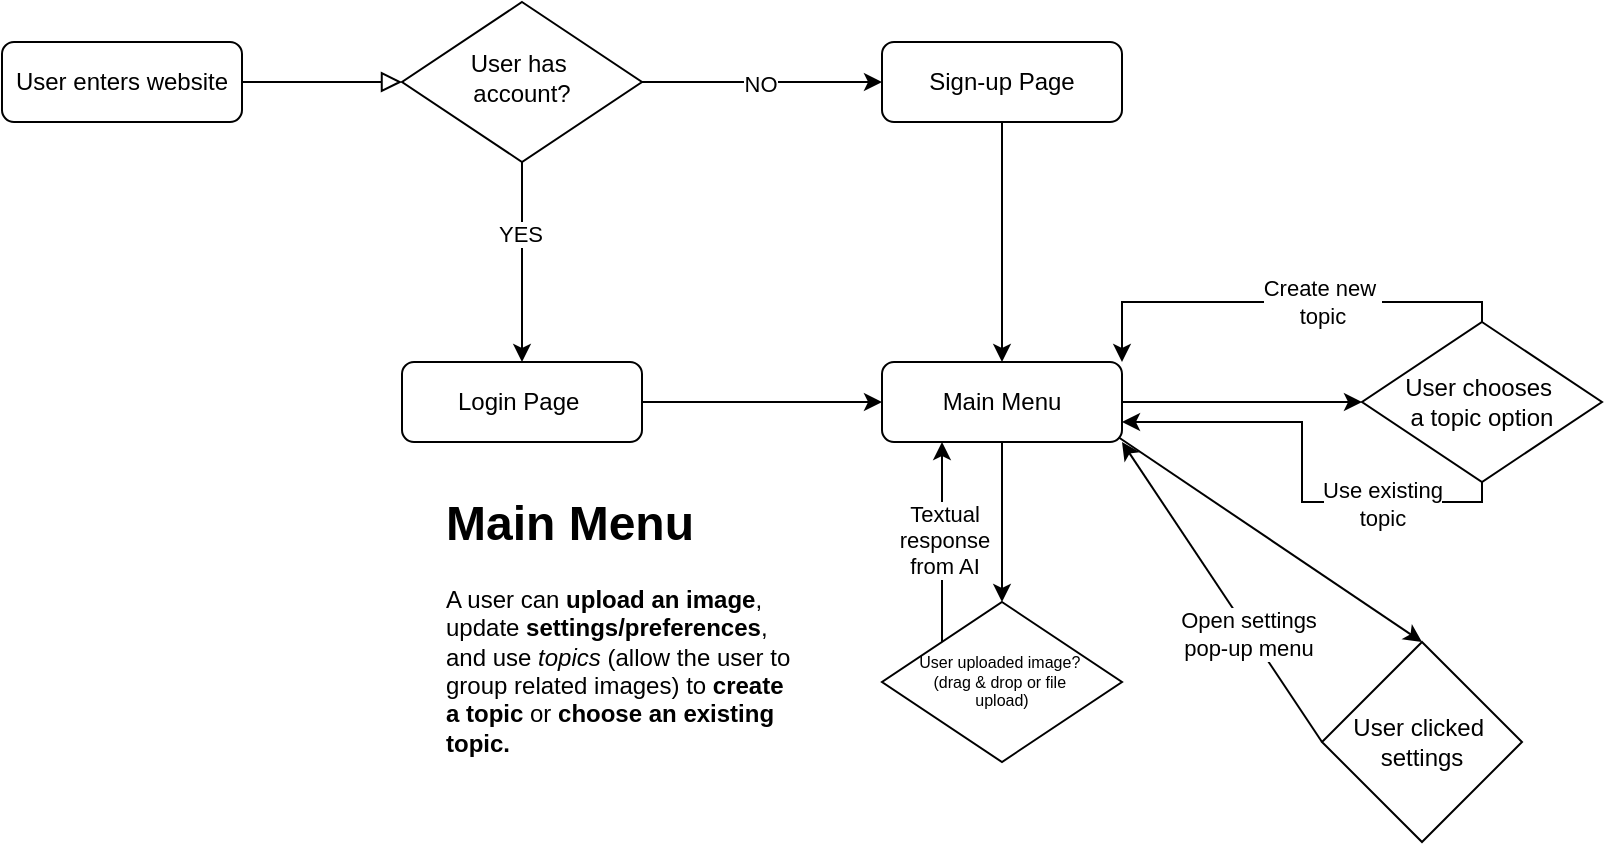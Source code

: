 <mxfile version="24.8.3">
  <diagram id="C5RBs43oDa-KdzZeNtuy" name="Page-1">
    <mxGraphModel dx="1383" dy="875" grid="1" gridSize="10" guides="1" tooltips="1" connect="1" arrows="1" fold="1" page="1" pageScale="1" pageWidth="1169" pageHeight="827" math="0" shadow="0">
      <root>
        <mxCell id="WIyWlLk6GJQsqaUBKTNV-0" />
        <mxCell id="WIyWlLk6GJQsqaUBKTNV-1" parent="WIyWlLk6GJQsqaUBKTNV-0" />
        <mxCell id="WIyWlLk6GJQsqaUBKTNV-2" value="" style="rounded=0;html=1;jettySize=auto;orthogonalLoop=1;fontSize=11;endArrow=block;endFill=0;endSize=8;strokeWidth=1;shadow=0;labelBackgroundColor=none;edgeStyle=orthogonalEdgeStyle;" parent="WIyWlLk6GJQsqaUBKTNV-1" source="WIyWlLk6GJQsqaUBKTNV-3" target="WIyWlLk6GJQsqaUBKTNV-6" edge="1">
          <mxGeometry relative="1" as="geometry" />
        </mxCell>
        <mxCell id="WIyWlLk6GJQsqaUBKTNV-3" value="User enters website" style="rounded=1;whiteSpace=wrap;html=1;fontSize=12;glass=0;strokeWidth=1;shadow=0;" parent="WIyWlLk6GJQsqaUBKTNV-1" vertex="1">
          <mxGeometry x="40" y="40" width="120" height="40" as="geometry" />
        </mxCell>
        <mxCell id="Z8JdDsdsCKOW6VMBap8z-0" style="edgeStyle=orthogonalEdgeStyle;rounded=0;orthogonalLoop=1;jettySize=auto;html=1;entryX=0.5;entryY=0;entryDx=0;entryDy=0;" edge="1" parent="WIyWlLk6GJQsqaUBKTNV-1" source="WIyWlLk6GJQsqaUBKTNV-6" target="Z8JdDsdsCKOW6VMBap8z-6">
          <mxGeometry relative="1" as="geometry">
            <mxPoint x="290" y="200" as="targetPoint" />
          </mxGeometry>
        </mxCell>
        <mxCell id="Z8JdDsdsCKOW6VMBap8z-2" value="YES" style="edgeLabel;html=1;align=center;verticalAlign=middle;resizable=0;points=[];" vertex="1" connectable="0" parent="Z8JdDsdsCKOW6VMBap8z-0">
          <mxGeometry x="-0.28" y="-1" relative="1" as="geometry">
            <mxPoint as="offset" />
          </mxGeometry>
        </mxCell>
        <mxCell id="Z8JdDsdsCKOW6VMBap8z-4" style="edgeStyle=orthogonalEdgeStyle;rounded=0;orthogonalLoop=1;jettySize=auto;html=1;entryX=0;entryY=0.5;entryDx=0;entryDy=0;" edge="1" parent="WIyWlLk6GJQsqaUBKTNV-1" source="WIyWlLk6GJQsqaUBKTNV-6" target="Z8JdDsdsCKOW6VMBap8z-7">
          <mxGeometry relative="1" as="geometry">
            <mxPoint x="480" y="60" as="targetPoint" />
          </mxGeometry>
        </mxCell>
        <mxCell id="Z8JdDsdsCKOW6VMBap8z-5" value="NO" style="edgeLabel;html=1;align=center;verticalAlign=middle;resizable=0;points=[];" vertex="1" connectable="0" parent="Z8JdDsdsCKOW6VMBap8z-4">
          <mxGeometry x="-0.029" y="-1" relative="1" as="geometry">
            <mxPoint as="offset" />
          </mxGeometry>
        </mxCell>
        <mxCell id="WIyWlLk6GJQsqaUBKTNV-6" value="User has&amp;nbsp;&lt;div&gt;account?&lt;/div&gt;" style="rhombus;whiteSpace=wrap;html=1;shadow=0;fontFamily=Helvetica;fontSize=12;align=center;strokeWidth=1;spacing=6;spacingTop=-4;" parent="WIyWlLk6GJQsqaUBKTNV-1" vertex="1">
          <mxGeometry x="240" y="20" width="120" height="80" as="geometry" />
        </mxCell>
        <mxCell id="Z8JdDsdsCKOW6VMBap8z-9" style="edgeStyle=orthogonalEdgeStyle;rounded=0;orthogonalLoop=1;jettySize=auto;html=1;entryX=0;entryY=0.5;entryDx=0;entryDy=0;" edge="1" parent="WIyWlLk6GJQsqaUBKTNV-1" source="Z8JdDsdsCKOW6VMBap8z-6" target="Z8JdDsdsCKOW6VMBap8z-8">
          <mxGeometry relative="1" as="geometry" />
        </mxCell>
        <mxCell id="Z8JdDsdsCKOW6VMBap8z-6" value="Login Page&amp;nbsp;" style="rounded=1;whiteSpace=wrap;html=1;" vertex="1" parent="WIyWlLk6GJQsqaUBKTNV-1">
          <mxGeometry x="240" y="200" width="120" height="40" as="geometry" />
        </mxCell>
        <mxCell id="Z8JdDsdsCKOW6VMBap8z-10" style="edgeStyle=orthogonalEdgeStyle;rounded=0;orthogonalLoop=1;jettySize=auto;html=1;entryX=0.5;entryY=0;entryDx=0;entryDy=0;" edge="1" parent="WIyWlLk6GJQsqaUBKTNV-1" source="Z8JdDsdsCKOW6VMBap8z-7" target="Z8JdDsdsCKOW6VMBap8z-8">
          <mxGeometry relative="1" as="geometry" />
        </mxCell>
        <mxCell id="Z8JdDsdsCKOW6VMBap8z-7" value="Sign-up Page" style="rounded=1;whiteSpace=wrap;html=1;" vertex="1" parent="WIyWlLk6GJQsqaUBKTNV-1">
          <mxGeometry x="480" y="40" width="120" height="40" as="geometry" />
        </mxCell>
        <mxCell id="Z8JdDsdsCKOW6VMBap8z-17" style="edgeStyle=orthogonalEdgeStyle;rounded=0;orthogonalLoop=1;jettySize=auto;html=1;entryX=0;entryY=0.5;entryDx=0;entryDy=0;" edge="1" parent="WIyWlLk6GJQsqaUBKTNV-1" source="Z8JdDsdsCKOW6VMBap8z-8" target="Z8JdDsdsCKOW6VMBap8z-24">
          <mxGeometry relative="1" as="geometry">
            <mxPoint x="720" y="220" as="targetPoint" />
          </mxGeometry>
        </mxCell>
        <mxCell id="Z8JdDsdsCKOW6VMBap8z-19" style="edgeStyle=orthogonalEdgeStyle;rounded=0;orthogonalLoop=1;jettySize=auto;html=1;entryX=0.5;entryY=0;entryDx=0;entryDy=0;" edge="1" parent="WIyWlLk6GJQsqaUBKTNV-1" source="Z8JdDsdsCKOW6VMBap8z-8" target="Z8JdDsdsCKOW6VMBap8z-16">
          <mxGeometry relative="1" as="geometry">
            <mxPoint x="540" y="360" as="targetPoint" />
          </mxGeometry>
        </mxCell>
        <mxCell id="Z8JdDsdsCKOW6VMBap8z-8" value="Main Menu" style="rounded=1;whiteSpace=wrap;html=1;" vertex="1" parent="WIyWlLk6GJQsqaUBKTNV-1">
          <mxGeometry x="480" y="200" width="120" height="40" as="geometry" />
        </mxCell>
        <mxCell id="Z8JdDsdsCKOW6VMBap8z-15" value="&lt;h1 style=&quot;margin-top: 0px;&quot;&gt;Main Menu&lt;/h1&gt;&lt;div&gt;&lt;span style=&quot;background-color: initial;&quot;&gt;A user can &lt;b&gt;upload an image&lt;/b&gt;, update &lt;b&gt;s&lt;/b&gt;&lt;/span&gt;&lt;span style=&quot;background-color: initial;&quot;&gt;&lt;b&gt;ettings/preferences&lt;/b&gt;, and use &lt;i&gt;topics&lt;/i&gt; (&lt;/span&gt;&lt;span style=&quot;background-color: initial;&quot;&gt;allow the user to group related images) to &lt;b&gt;create a topic&lt;/b&gt; or &lt;b&gt;choose an existing topic.&lt;/b&gt;&lt;/span&gt;&lt;/div&gt;&lt;div&gt;&lt;span style=&quot;white-space: pre;&quot;&gt;&#x9;&lt;/span&gt;&lt;br&gt;&lt;/div&gt;" style="text;html=1;whiteSpace=wrap;overflow=hidden;rounded=0;" vertex="1" parent="WIyWlLk6GJQsqaUBKTNV-1">
          <mxGeometry x="260" y="260" width="180" height="150" as="geometry" />
        </mxCell>
        <mxCell id="Z8JdDsdsCKOW6VMBap8z-40" style="edgeStyle=orthogonalEdgeStyle;rounded=0;orthogonalLoop=1;jettySize=auto;html=1;exitX=0;exitY=0;exitDx=0;exitDy=0;entryX=0.25;entryY=1;entryDx=0;entryDy=0;" edge="1" parent="WIyWlLk6GJQsqaUBKTNV-1" source="Z8JdDsdsCKOW6VMBap8z-16" target="Z8JdDsdsCKOW6VMBap8z-8">
          <mxGeometry relative="1" as="geometry" />
        </mxCell>
        <mxCell id="Z8JdDsdsCKOW6VMBap8z-41" value="Textual&lt;div&gt;response&lt;/div&gt;&lt;div&gt;from AI&lt;/div&gt;" style="edgeLabel;html=1;align=center;verticalAlign=middle;resizable=0;points=[];" vertex="1" connectable="0" parent="Z8JdDsdsCKOW6VMBap8z-40">
          <mxGeometry x="0.029" y="-1" relative="1" as="geometry">
            <mxPoint as="offset" />
          </mxGeometry>
        </mxCell>
        <mxCell id="Z8JdDsdsCKOW6VMBap8z-16" value="&lt;font style=&quot;font-size: 8px;&quot;&gt;User uploaded image?&amp;nbsp;&lt;/font&gt;&lt;div style=&quot;&quot;&gt;&lt;font style=&quot;font-size: 8px;&quot;&gt;(drag&amp;nbsp;&lt;span style=&quot;background-color: initial;&quot;&gt;&amp;amp; drop or file&amp;nbsp;&lt;/span&gt;&lt;/font&gt;&lt;/div&gt;&lt;div style=&quot;&quot;&gt;&lt;span style=&quot;background-color: initial;&quot;&gt;&lt;font style=&quot;font-size: 8px;&quot;&gt;upload)&lt;/font&gt;&lt;/span&gt;&lt;/div&gt;" style="rhombus;whiteSpace=wrap;html=1;fontSize=8;" vertex="1" parent="WIyWlLk6GJQsqaUBKTNV-1">
          <mxGeometry x="480" y="320" width="120" height="80" as="geometry" />
        </mxCell>
        <mxCell id="Z8JdDsdsCKOW6VMBap8z-18" value="" style="endArrow=classic;html=1;rounded=0;exitX=0.987;exitY=0.944;exitDx=0;exitDy=0;exitPerimeter=0;entryX=0.5;entryY=0;entryDx=0;entryDy=0;" edge="1" parent="WIyWlLk6GJQsqaUBKTNV-1" source="Z8JdDsdsCKOW6VMBap8z-8" target="Z8JdDsdsCKOW6VMBap8z-23">
          <mxGeometry width="50" height="50" relative="1" as="geometry">
            <mxPoint x="690" y="370" as="sourcePoint" />
            <mxPoint x="720" y="360" as="targetPoint" />
          </mxGeometry>
        </mxCell>
        <mxCell id="Z8JdDsdsCKOW6VMBap8z-23" value="&lt;font style=&quot;font-size: 12px;&quot;&gt;User clicked&amp;nbsp;&lt;/font&gt;&lt;div&gt;&lt;font style=&quot;font-size: 12px;&quot;&gt;&lt;span style=&quot;background-color: initial;&quot;&gt;settings&lt;/span&gt;&lt;/font&gt;&lt;/div&gt;" style="rhombus;whiteSpace=wrap;html=1;" vertex="1" parent="WIyWlLk6GJQsqaUBKTNV-1">
          <mxGeometry x="700" y="340" width="100" height="100" as="geometry" />
        </mxCell>
        <mxCell id="Z8JdDsdsCKOW6VMBap8z-30" style="edgeStyle=orthogonalEdgeStyle;rounded=0;orthogonalLoop=1;jettySize=auto;html=1;exitX=0.5;exitY=0;exitDx=0;exitDy=0;entryX=1;entryY=0;entryDx=0;entryDy=0;" edge="1" parent="WIyWlLk6GJQsqaUBKTNV-1" source="Z8JdDsdsCKOW6VMBap8z-24" target="Z8JdDsdsCKOW6VMBap8z-8">
          <mxGeometry relative="1" as="geometry">
            <mxPoint x="840" y="150" as="targetPoint" />
            <Array as="points">
              <mxPoint x="780" y="170" />
              <mxPoint x="600" y="170" />
            </Array>
          </mxGeometry>
        </mxCell>
        <mxCell id="Z8JdDsdsCKOW6VMBap8z-31" value="Create new&amp;nbsp;&lt;div&gt;topic&lt;/div&gt;" style="edgeLabel;html=1;align=center;verticalAlign=middle;resizable=0;points=[];" vertex="1" connectable="0" parent="Z8JdDsdsCKOW6VMBap8z-30">
          <mxGeometry x="-0.11" y="2" relative="1" as="geometry">
            <mxPoint x="8" y="-2" as="offset" />
          </mxGeometry>
        </mxCell>
        <mxCell id="Z8JdDsdsCKOW6VMBap8z-24" value="User chooses&amp;nbsp;&lt;div&gt;a topic option&lt;/div&gt;" style="rhombus;whiteSpace=wrap;html=1;" vertex="1" parent="WIyWlLk6GJQsqaUBKTNV-1">
          <mxGeometry x="720" y="180" width="120" height="80" as="geometry" />
        </mxCell>
        <mxCell id="Z8JdDsdsCKOW6VMBap8z-25" value="" style="endArrow=classic;html=1;rounded=0;exitX=0;exitY=0.5;exitDx=0;exitDy=0;entryX=1;entryY=1;entryDx=0;entryDy=0;" edge="1" parent="WIyWlLk6GJQsqaUBKTNV-1" source="Z8JdDsdsCKOW6VMBap8z-23" target="Z8JdDsdsCKOW6VMBap8z-8">
          <mxGeometry width="50" height="50" relative="1" as="geometry">
            <mxPoint x="620" y="390" as="sourcePoint" />
            <mxPoint x="600" y="250" as="targetPoint" />
          </mxGeometry>
        </mxCell>
        <mxCell id="Z8JdDsdsCKOW6VMBap8z-26" value="Open settings&lt;div&gt;pop-up menu&lt;/div&gt;" style="edgeLabel;html=1;align=center;verticalAlign=middle;resizable=0;points=[];" vertex="1" connectable="0" parent="Z8JdDsdsCKOW6VMBap8z-25">
          <mxGeometry x="-0.269" y="1" relative="1" as="geometry">
            <mxPoint as="offset" />
          </mxGeometry>
        </mxCell>
        <mxCell id="Z8JdDsdsCKOW6VMBap8z-37" style="edgeStyle=orthogonalEdgeStyle;rounded=0;orthogonalLoop=1;jettySize=auto;html=1;exitX=0.5;exitY=1;exitDx=0;exitDy=0;entryX=1;entryY=0.75;entryDx=0;entryDy=0;" edge="1" parent="WIyWlLk6GJQsqaUBKTNV-1" source="Z8JdDsdsCKOW6VMBap8z-24" target="Z8JdDsdsCKOW6VMBap8z-8">
          <mxGeometry relative="1" as="geometry">
            <mxPoint x="600" y="260" as="targetPoint" />
            <mxPoint x="810" y="260" as="sourcePoint" />
            <Array as="points">
              <mxPoint x="780" y="270" />
              <mxPoint x="690" y="270" />
              <mxPoint x="690" y="230" />
            </Array>
          </mxGeometry>
        </mxCell>
        <mxCell id="Z8JdDsdsCKOW6VMBap8z-38" value="Use existing&lt;div&gt;topic&lt;/div&gt;" style="edgeLabel;html=1;align=center;verticalAlign=middle;resizable=0;points=[];" vertex="1" connectable="0" parent="Z8JdDsdsCKOW6VMBap8z-37">
          <mxGeometry x="-0.11" y="2" relative="1" as="geometry">
            <mxPoint x="42" y="3" as="offset" />
          </mxGeometry>
        </mxCell>
      </root>
    </mxGraphModel>
  </diagram>
</mxfile>
